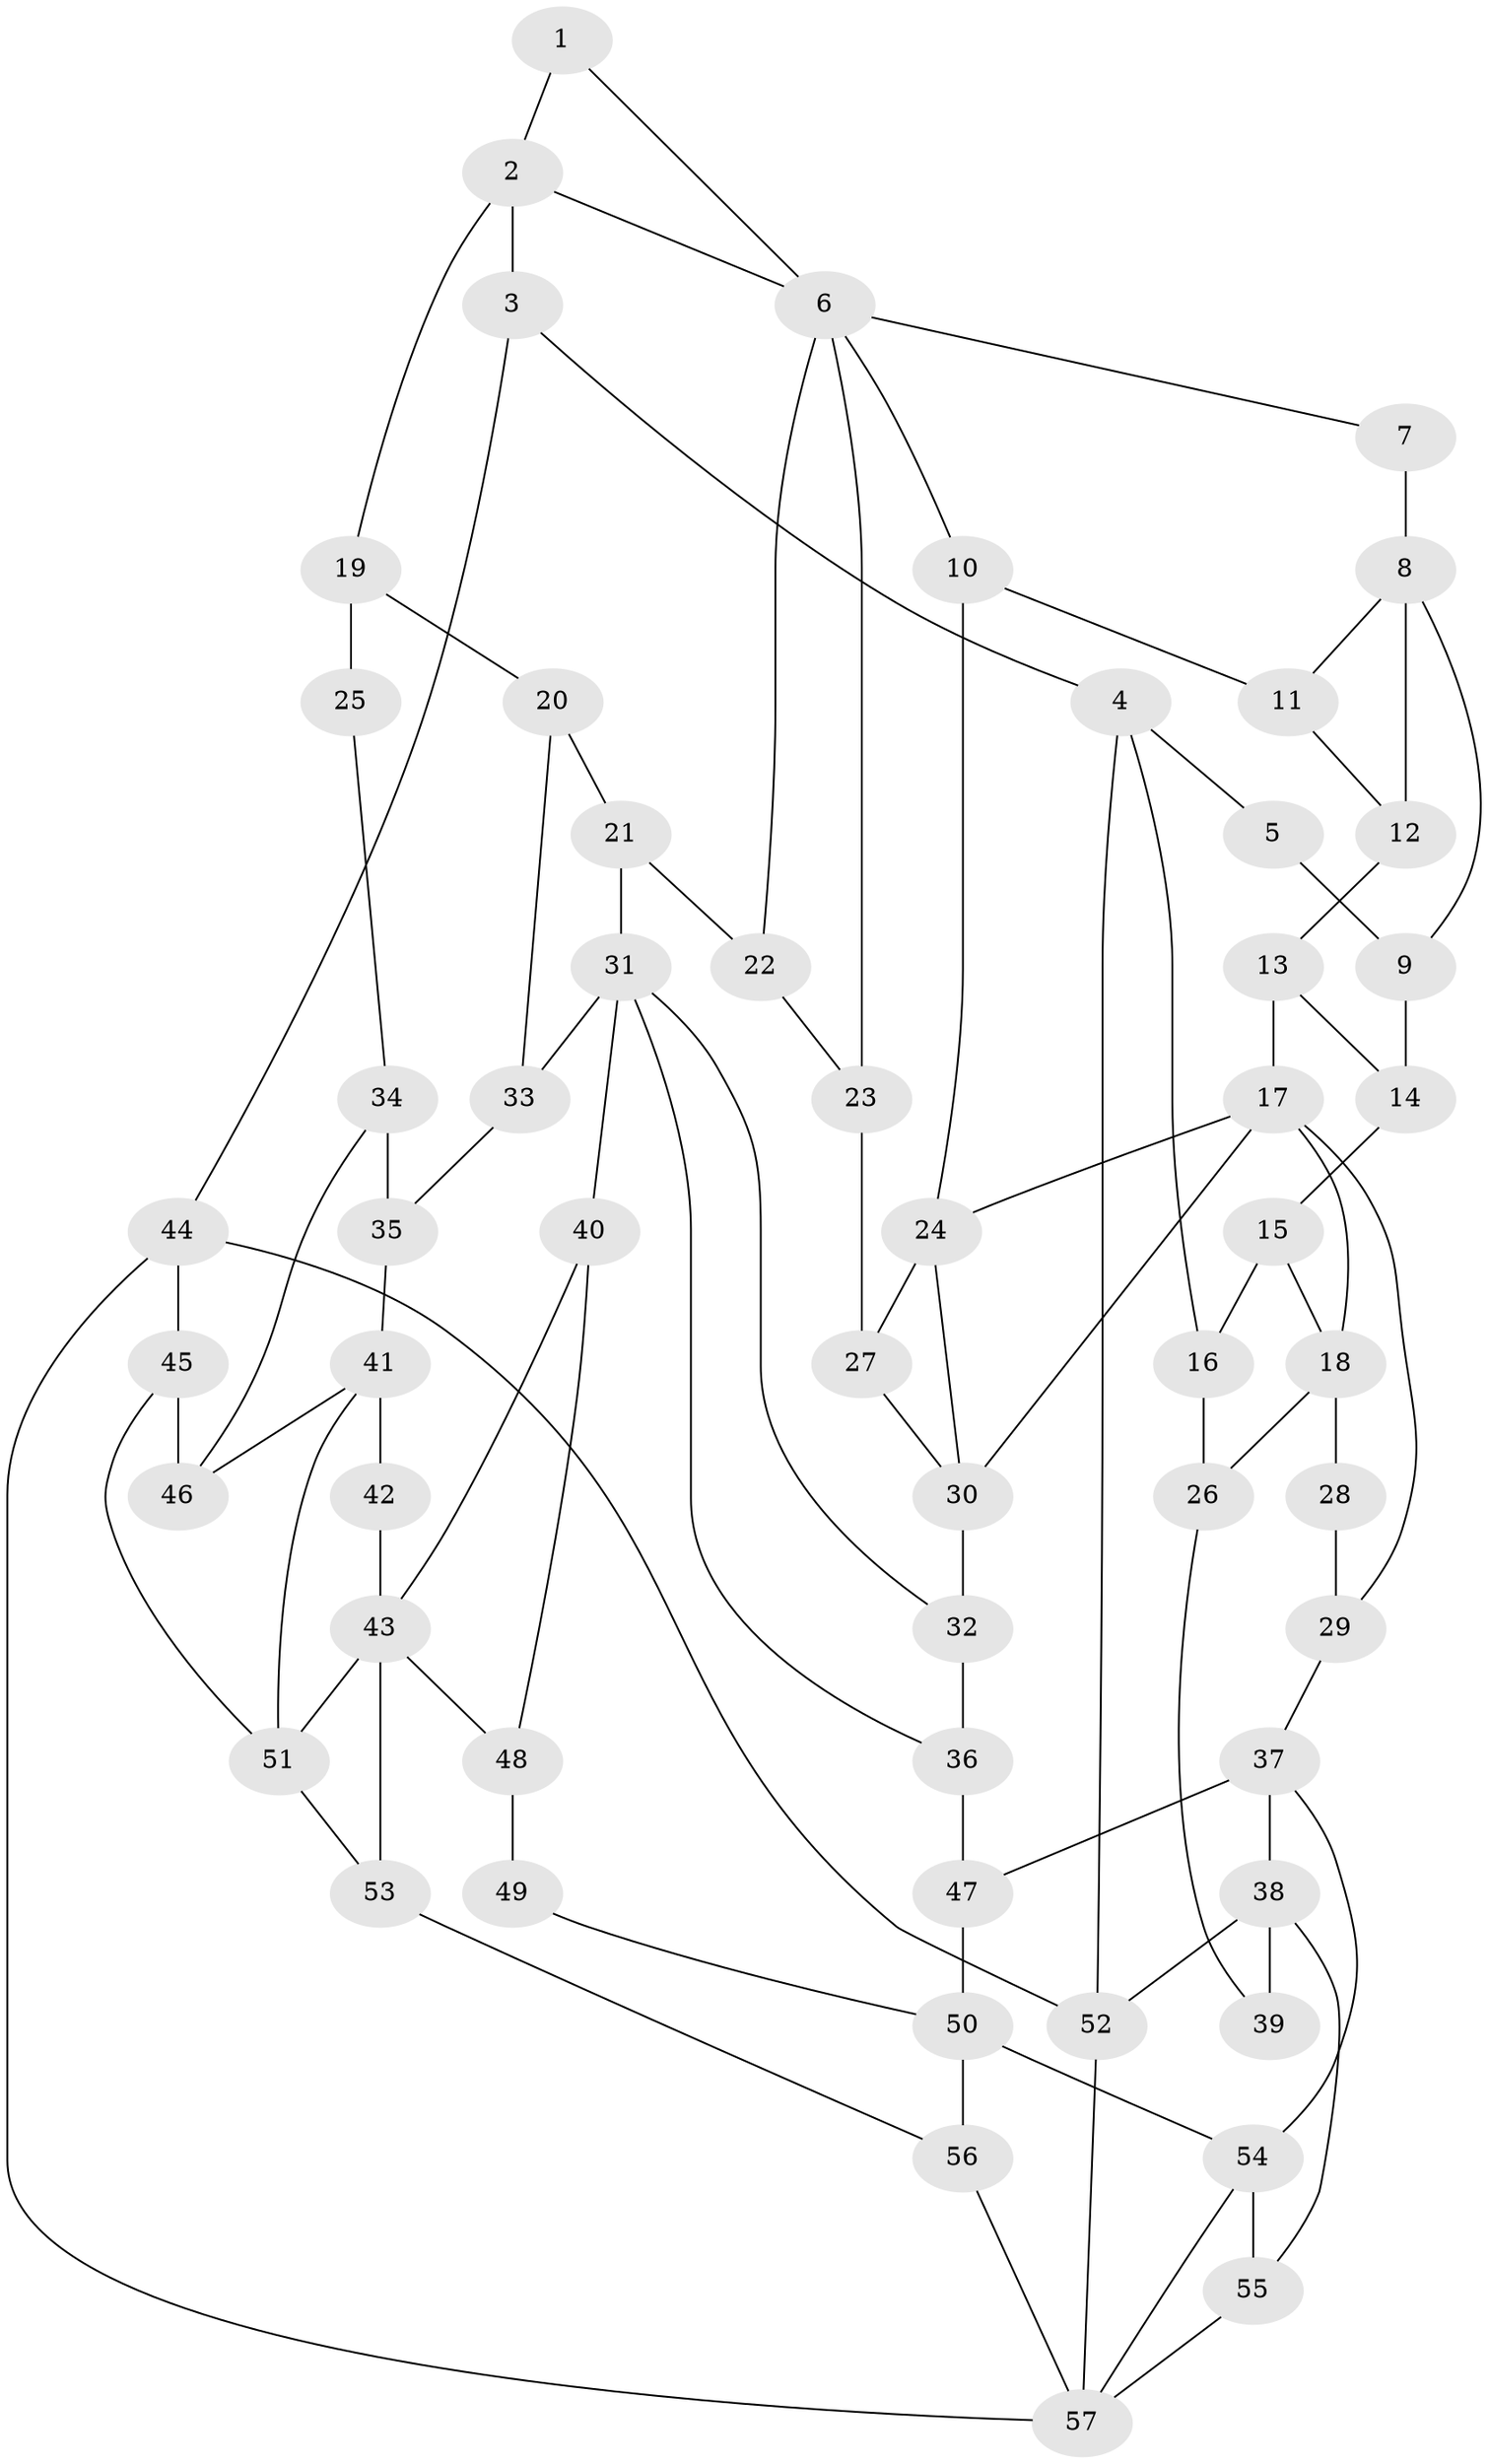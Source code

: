 // original degree distribution, {3: 0.017543859649122806, 4: 0.2631578947368421, 6: 0.24561403508771928, 5: 0.47368421052631576}
// Generated by graph-tools (version 1.1) at 2025/38/03/09/25 02:38:20]
// undirected, 57 vertices, 94 edges
graph export_dot {
graph [start="1"]
  node [color=gray90,style=filled];
  1;
  2;
  3;
  4;
  5;
  6;
  7;
  8;
  9;
  10;
  11;
  12;
  13;
  14;
  15;
  16;
  17;
  18;
  19;
  20;
  21;
  22;
  23;
  24;
  25;
  26;
  27;
  28;
  29;
  30;
  31;
  32;
  33;
  34;
  35;
  36;
  37;
  38;
  39;
  40;
  41;
  42;
  43;
  44;
  45;
  46;
  47;
  48;
  49;
  50;
  51;
  52;
  53;
  54;
  55;
  56;
  57;
  1 -- 2 [weight=1.0];
  1 -- 6 [weight=1.0];
  2 -- 3 [weight=2.0];
  2 -- 6 [weight=1.0];
  2 -- 19 [weight=2.0];
  3 -- 4 [weight=1.0];
  3 -- 44 [weight=1.0];
  4 -- 5 [weight=1.0];
  4 -- 16 [weight=1.0];
  4 -- 52 [weight=1.0];
  5 -- 9 [weight=2.0];
  6 -- 7 [weight=1.0];
  6 -- 10 [weight=1.0];
  6 -- 22 [weight=1.0];
  6 -- 23 [weight=1.0];
  7 -- 8 [weight=2.0];
  8 -- 9 [weight=2.0];
  8 -- 11 [weight=1.0];
  8 -- 12 [weight=1.0];
  9 -- 14 [weight=1.0];
  10 -- 11 [weight=2.0];
  10 -- 24 [weight=2.0];
  11 -- 12 [weight=1.0];
  12 -- 13 [weight=1.0];
  13 -- 14 [weight=1.0];
  13 -- 17 [weight=1.0];
  14 -- 15 [weight=1.0];
  15 -- 16 [weight=1.0];
  15 -- 18 [weight=1.0];
  16 -- 26 [weight=1.0];
  17 -- 18 [weight=1.0];
  17 -- 24 [weight=1.0];
  17 -- 29 [weight=1.0];
  17 -- 30 [weight=1.0];
  18 -- 26 [weight=2.0];
  18 -- 28 [weight=2.0];
  19 -- 20 [weight=1.0];
  19 -- 25 [weight=2.0];
  20 -- 21 [weight=1.0];
  20 -- 33 [weight=1.0];
  21 -- 22 [weight=1.0];
  21 -- 31 [weight=1.0];
  22 -- 23 [weight=1.0];
  23 -- 27 [weight=1.0];
  24 -- 27 [weight=1.0];
  24 -- 30 [weight=2.0];
  25 -- 34 [weight=1.0];
  26 -- 39 [weight=1.0];
  27 -- 30 [weight=1.0];
  28 -- 29 [weight=1.0];
  29 -- 37 [weight=1.0];
  30 -- 32 [weight=2.0];
  31 -- 32 [weight=1.0];
  31 -- 33 [weight=1.0];
  31 -- 36 [weight=1.0];
  31 -- 40 [weight=2.0];
  32 -- 36 [weight=1.0];
  33 -- 35 [weight=1.0];
  34 -- 35 [weight=1.0];
  34 -- 46 [weight=1.0];
  35 -- 41 [weight=1.0];
  36 -- 47 [weight=1.0];
  37 -- 38 [weight=1.0];
  37 -- 47 [weight=2.0];
  37 -- 54 [weight=1.0];
  38 -- 39 [weight=2.0];
  38 -- 52 [weight=1.0];
  38 -- 55 [weight=1.0];
  40 -- 43 [weight=1.0];
  40 -- 48 [weight=1.0];
  41 -- 42 [weight=2.0];
  41 -- 46 [weight=1.0];
  41 -- 51 [weight=2.0];
  42 -- 43 [weight=1.0];
  43 -- 48 [weight=1.0];
  43 -- 51 [weight=1.0];
  43 -- 53 [weight=2.0];
  44 -- 45 [weight=1.0];
  44 -- 52 [weight=1.0];
  44 -- 57 [weight=1.0];
  45 -- 46 [weight=1.0];
  45 -- 51 [weight=1.0];
  47 -- 50 [weight=2.0];
  48 -- 49 [weight=1.0];
  49 -- 50 [weight=2.0];
  50 -- 54 [weight=1.0];
  50 -- 56 [weight=1.0];
  51 -- 53 [weight=1.0];
  52 -- 57 [weight=1.0];
  53 -- 56 [weight=1.0];
  54 -- 55 [weight=2.0];
  54 -- 57 [weight=1.0];
  55 -- 57 [weight=1.0];
  56 -- 57 [weight=1.0];
}
